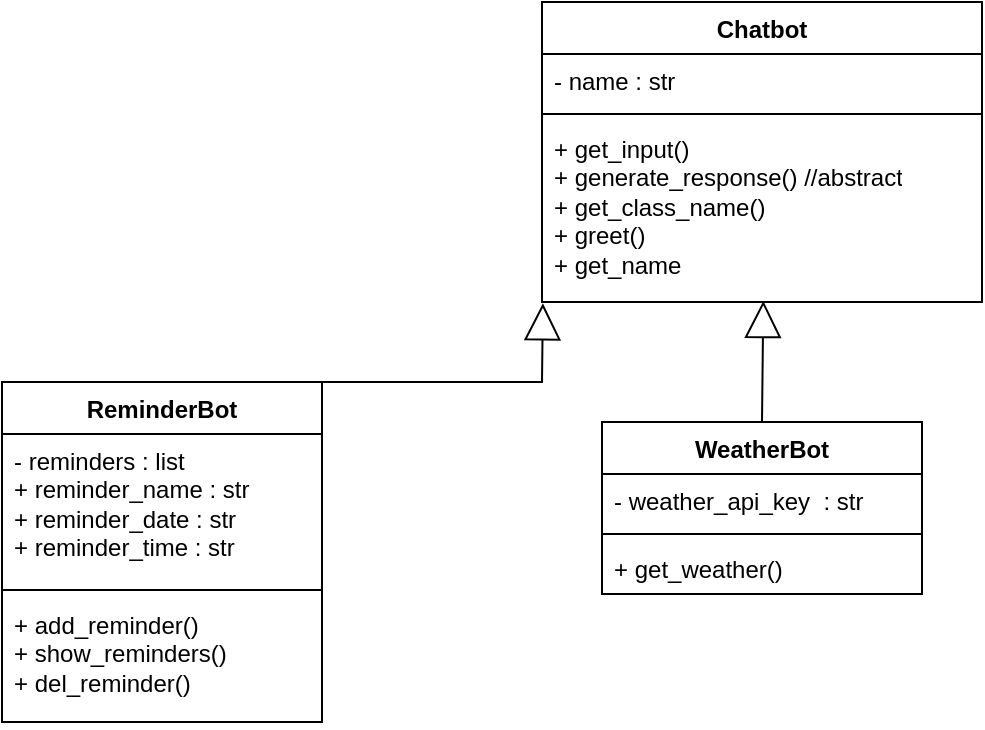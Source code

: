 <mxfile version="22.1.22" type="embed">
  <diagram name="Page-1" id="6bYAVma4sl_KmwzpuikE">
    <mxGraphModel dx="557" dy="384" grid="1" gridSize="10" guides="1" tooltips="1" connect="1" arrows="1" fold="1" page="1" pageScale="1" pageWidth="850" pageHeight="1100" math="0" shadow="0">
      <root>
        <mxCell id="0" />
        <mxCell id="1" parent="0" />
        <mxCell id="VYuhtUJp6S_MrDwdjsMO-9" value="Chatbot" style="swimlane;fontStyle=1;align=center;verticalAlign=top;childLayout=stackLayout;horizontal=1;startSize=26;horizontalStack=0;resizeParent=1;resizeParentMax=0;resizeLast=0;collapsible=1;marginBottom=0;whiteSpace=wrap;html=1;" parent="1" vertex="1">
          <mxGeometry x="290" y="260" width="220" height="150" as="geometry" />
        </mxCell>
        <mxCell id="VYuhtUJp6S_MrDwdjsMO-10" value="- name : str" style="text;strokeColor=none;fillColor=none;align=left;verticalAlign=top;spacingLeft=4;spacingRight=4;overflow=hidden;rotatable=0;points=[[0,0.5],[1,0.5]];portConstraint=eastwest;whiteSpace=wrap;html=1;" parent="VYuhtUJp6S_MrDwdjsMO-9" vertex="1">
          <mxGeometry y="26" width="220" height="26" as="geometry" />
        </mxCell>
        <mxCell id="VYuhtUJp6S_MrDwdjsMO-11" value="" style="line;strokeWidth=1;fillColor=none;align=left;verticalAlign=middle;spacingTop=-1;spacingLeft=3;spacingRight=3;rotatable=0;labelPosition=right;points=[];portConstraint=eastwest;strokeColor=inherit;" parent="VYuhtUJp6S_MrDwdjsMO-9" vertex="1">
          <mxGeometry y="52" width="220" height="8" as="geometry" />
        </mxCell>
        <mxCell id="VYuhtUJp6S_MrDwdjsMO-12" value="&lt;div&gt;+ get_input()&lt;/div&gt;&lt;div&gt;+ generate_response() //abstract&lt;/div&gt;&lt;div&gt;+ get_class_name()&lt;/div&gt;&lt;div&gt;+ greet()&lt;/div&gt;&lt;div&gt;+ get_name&lt;/div&gt;" style="text;strokeColor=none;fillColor=none;align=left;verticalAlign=top;spacingLeft=4;spacingRight=4;overflow=hidden;rotatable=0;points=[[0,0.5],[1,0.5]];portConstraint=eastwest;whiteSpace=wrap;html=1;" parent="VYuhtUJp6S_MrDwdjsMO-9" vertex="1">
          <mxGeometry y="60" width="220" height="90" as="geometry" />
        </mxCell>
        <mxCell id="VYuhtUJp6S_MrDwdjsMO-13" value="WeatherBot" style="swimlane;fontStyle=1;align=center;verticalAlign=top;childLayout=stackLayout;horizontal=1;startSize=26;horizontalStack=0;resizeParent=1;resizeParentMax=0;resizeLast=0;collapsible=1;marginBottom=0;whiteSpace=wrap;html=1;" parent="1" vertex="1">
          <mxGeometry x="320" y="470" width="160" height="86" as="geometry" />
        </mxCell>
        <mxCell id="VYuhtUJp6S_MrDwdjsMO-14" value="- weather_api_key&amp;nbsp; : str" style="text;strokeColor=none;fillColor=none;align=left;verticalAlign=top;spacingLeft=4;spacingRight=4;overflow=hidden;rotatable=0;points=[[0,0.5],[1,0.5]];portConstraint=eastwest;whiteSpace=wrap;html=1;" parent="VYuhtUJp6S_MrDwdjsMO-13" vertex="1">
          <mxGeometry y="26" width="160" height="26" as="geometry" />
        </mxCell>
        <mxCell id="VYuhtUJp6S_MrDwdjsMO-15" value="" style="line;strokeWidth=1;fillColor=none;align=left;verticalAlign=middle;spacingTop=-1;spacingLeft=3;spacingRight=3;rotatable=0;labelPosition=right;points=[];portConstraint=eastwest;strokeColor=inherit;" parent="VYuhtUJp6S_MrDwdjsMO-13" vertex="1">
          <mxGeometry y="52" width="160" height="8" as="geometry" />
        </mxCell>
        <mxCell id="VYuhtUJp6S_MrDwdjsMO-16" value="+ get_weather()" style="text;strokeColor=none;fillColor=none;align=left;verticalAlign=top;spacingLeft=4;spacingRight=4;overflow=hidden;rotatable=0;points=[[0,0.5],[1,0.5]];portConstraint=eastwest;whiteSpace=wrap;html=1;" parent="VYuhtUJp6S_MrDwdjsMO-13" vertex="1">
          <mxGeometry y="60" width="160" height="26" as="geometry" />
        </mxCell>
        <mxCell id="VYuhtUJp6S_MrDwdjsMO-17" value="ReminderBot" style="swimlane;fontStyle=1;align=center;verticalAlign=top;childLayout=stackLayout;horizontal=1;startSize=26;horizontalStack=0;resizeParent=1;resizeParentMax=0;resizeLast=0;collapsible=1;marginBottom=0;whiteSpace=wrap;html=1;" parent="1" vertex="1">
          <mxGeometry x="20" y="450" width="160" height="170" as="geometry" />
        </mxCell>
        <mxCell id="VYuhtUJp6S_MrDwdjsMO-18" value="- reminders : list&lt;br&gt;+ reminder_name : str&lt;br&gt;+ reminder_date : str&lt;br&gt;+ reminder_time : str" style="text;strokeColor=none;fillColor=none;align=left;verticalAlign=top;spacingLeft=4;spacingRight=4;overflow=hidden;rotatable=0;points=[[0,0.5],[1,0.5]];portConstraint=eastwest;whiteSpace=wrap;html=1;" parent="VYuhtUJp6S_MrDwdjsMO-17" vertex="1">
          <mxGeometry y="26" width="160" height="74" as="geometry" />
        </mxCell>
        <mxCell id="VYuhtUJp6S_MrDwdjsMO-19" value="" style="line;strokeWidth=1;fillColor=none;align=left;verticalAlign=middle;spacingTop=-1;spacingLeft=3;spacingRight=3;rotatable=0;labelPosition=right;points=[];portConstraint=eastwest;strokeColor=inherit;" parent="VYuhtUJp6S_MrDwdjsMO-17" vertex="1">
          <mxGeometry y="100" width="160" height="8" as="geometry" />
        </mxCell>
        <mxCell id="VYuhtUJp6S_MrDwdjsMO-20" value="&lt;div&gt;+ add_reminder()&lt;/div&gt;&lt;div&gt;+ show_reminders()&lt;br&gt;&lt;/div&gt;&lt;div&gt;+ del_reminder()&lt;/div&gt;" style="text;strokeColor=none;fillColor=none;align=left;verticalAlign=top;spacingLeft=4;spacingRight=4;overflow=hidden;rotatable=0;points=[[0,0.5],[1,0.5]];portConstraint=eastwest;whiteSpace=wrap;html=1;" parent="VYuhtUJp6S_MrDwdjsMO-17" vertex="1">
          <mxGeometry y="108" width="160" height="62" as="geometry" />
        </mxCell>
        <mxCell id="2" value="" style="endArrow=block;endSize=16;endFill=0;html=1;rounded=0;exitX=0.5;exitY=0;exitDx=0;exitDy=0;entryX=0.002;entryY=1.007;entryDx=0;entryDy=0;entryPerimeter=0;" parent="1" source="VYuhtUJp6S_MrDwdjsMO-17" target="VYuhtUJp6S_MrDwdjsMO-12" edge="1">
          <mxGeometry width="160" relative="1" as="geometry">
            <mxPoint x="320" y="510" as="sourcePoint" />
            <mxPoint x="480" y="510" as="targetPoint" />
            <Array as="points">
              <mxPoint x="290" y="450" />
            </Array>
          </mxGeometry>
        </mxCell>
        <mxCell id="7" value="" style="endArrow=block;endSize=16;endFill=0;html=1;rounded=0;entryX=0.503;entryY=0.994;entryDx=0;entryDy=0;entryPerimeter=0;exitX=0.5;exitY=0;exitDx=0;exitDy=0;" parent="1" source="VYuhtUJp6S_MrDwdjsMO-13" target="VYuhtUJp6S_MrDwdjsMO-12" edge="1">
          <mxGeometry width="160" relative="1" as="geometry">
            <mxPoint x="220" y="530" as="sourcePoint" />
            <mxPoint x="380" y="530" as="targetPoint" />
          </mxGeometry>
        </mxCell>
      </root>
    </mxGraphModel>
  </diagram>
</mxfile>
